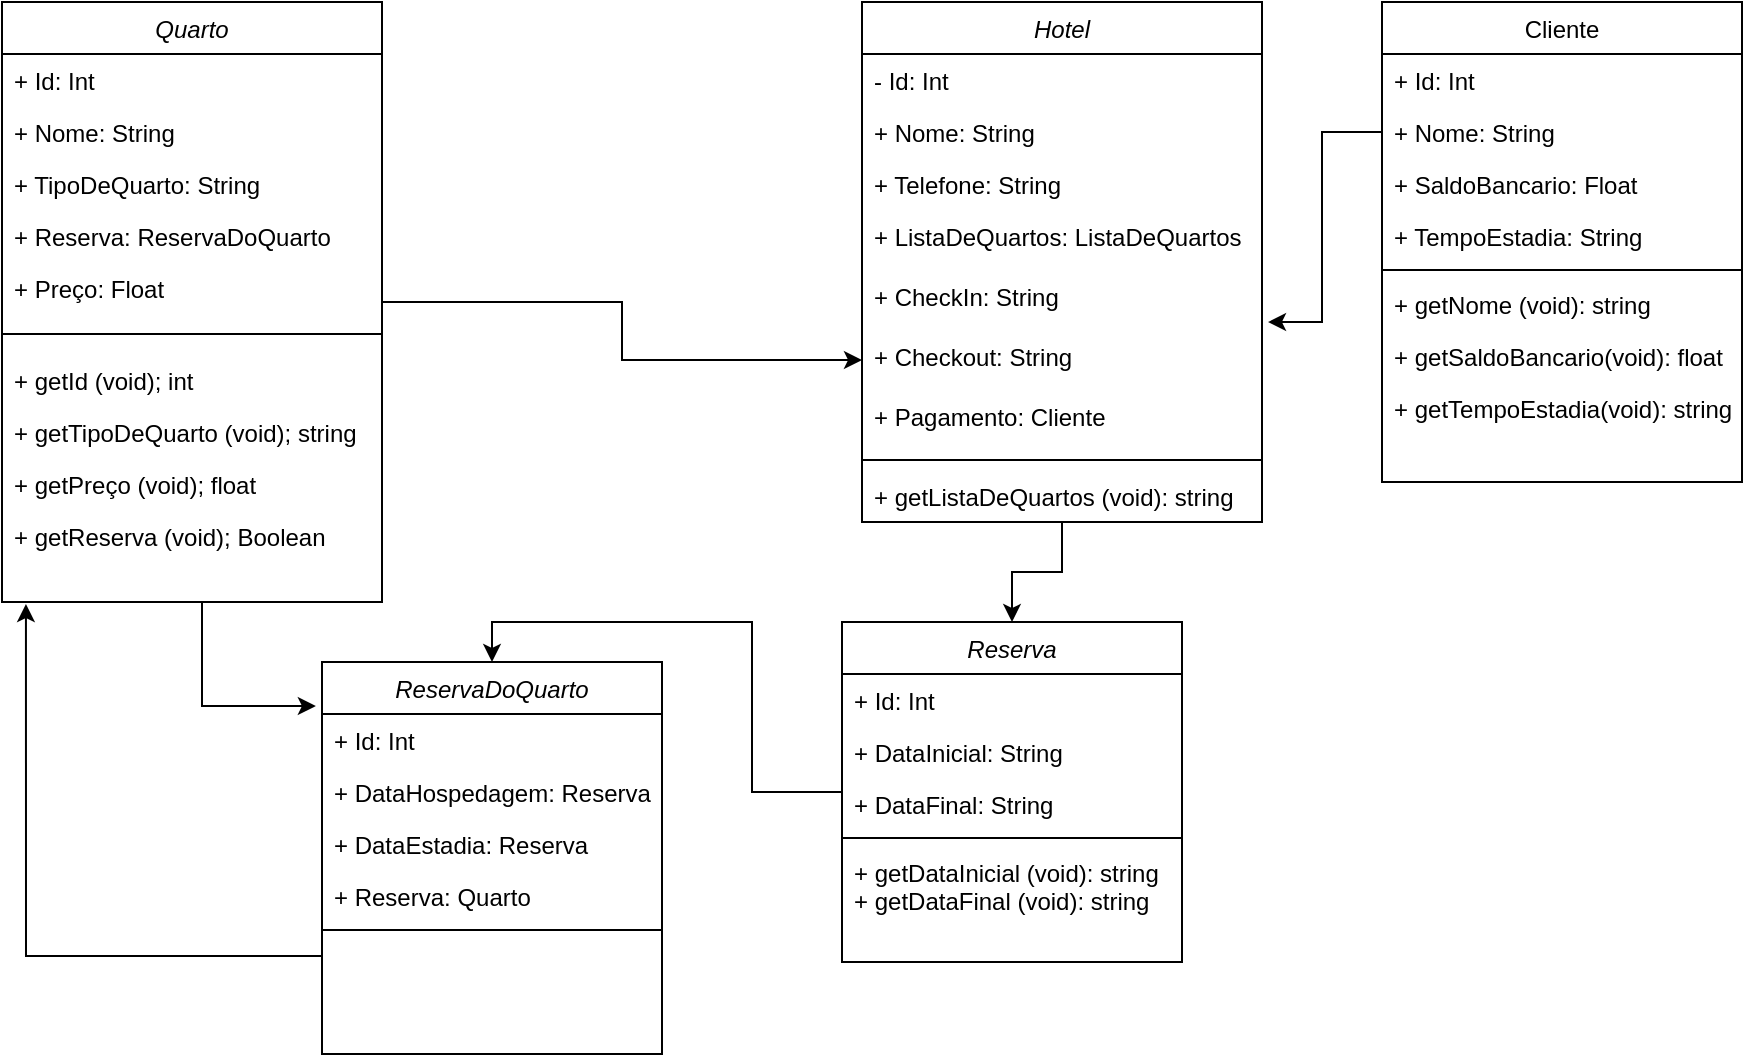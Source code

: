 <mxfile version="24.7.7">
  <diagram id="C5RBs43oDa-KdzZeNtuy" name="Page-1">
    <mxGraphModel dx="954" dy="600" grid="1" gridSize="10" guides="1" tooltips="1" connect="1" arrows="1" fold="1" page="1" pageScale="1" pageWidth="827" pageHeight="1169" math="0" shadow="0">
      <root>
        <mxCell id="WIyWlLk6GJQsqaUBKTNV-0" />
        <mxCell id="WIyWlLk6GJQsqaUBKTNV-1" parent="WIyWlLk6GJQsqaUBKTNV-0" />
        <mxCell id="CjEoIERbE-zE7F7F7yKH-67" value="" style="edgeStyle=orthogonalEdgeStyle;rounded=0;orthogonalLoop=1;jettySize=auto;html=1;entryX=0.5;entryY=0;entryDx=0;entryDy=0;" edge="1" parent="WIyWlLk6GJQsqaUBKTNV-1" source="zkfFHV4jXpPFQw0GAbJ--0" target="CjEoIERbE-zE7F7F7yKH-6">
          <mxGeometry relative="1" as="geometry" />
        </mxCell>
        <mxCell id="zkfFHV4jXpPFQw0GAbJ--0" value="Hotel" style="swimlane;fontStyle=2;align=center;verticalAlign=top;childLayout=stackLayout;horizontal=1;startSize=26;horizontalStack=0;resizeParent=1;resizeLast=0;collapsible=1;marginBottom=0;rounded=0;shadow=0;strokeWidth=1;" parent="WIyWlLk6GJQsqaUBKTNV-1" vertex="1">
          <mxGeometry x="450" y="120" width="200" height="260" as="geometry">
            <mxRectangle x="230" y="140" width="160" height="26" as="alternateBounds" />
          </mxGeometry>
        </mxCell>
        <mxCell id="zkfFHV4jXpPFQw0GAbJ--1" value="- Id: Int" style="text;align=left;verticalAlign=top;spacingLeft=4;spacingRight=4;overflow=hidden;rotatable=0;points=[[0,0.5],[1,0.5]];portConstraint=eastwest;" parent="zkfFHV4jXpPFQw0GAbJ--0" vertex="1">
          <mxGeometry y="26" width="200" height="26" as="geometry" />
        </mxCell>
        <mxCell id="zkfFHV4jXpPFQw0GAbJ--2" value="+ Nome: String" style="text;align=left;verticalAlign=top;spacingLeft=4;spacingRight=4;overflow=hidden;rotatable=0;points=[[0,0.5],[1,0.5]];portConstraint=eastwest;rounded=0;shadow=0;html=0;" parent="zkfFHV4jXpPFQw0GAbJ--0" vertex="1">
          <mxGeometry y="52" width="200" height="26" as="geometry" />
        </mxCell>
        <mxCell id="CjEoIERbE-zE7F7F7yKH-41" value="+ Telefone: String" style="text;align=left;verticalAlign=top;spacingLeft=4;spacingRight=4;overflow=hidden;rotatable=0;points=[[0,0.5],[1,0.5]];portConstraint=eastwest;rounded=0;shadow=0;html=0;" vertex="1" parent="zkfFHV4jXpPFQw0GAbJ--0">
          <mxGeometry y="78" width="200" height="26" as="geometry" />
        </mxCell>
        <mxCell id="CjEoIERbE-zE7F7F7yKH-62" value="+ ListaDeQuartos: ListaDeQuartos" style="text;align=left;verticalAlign=top;spacingLeft=4;spacingRight=4;overflow=hidden;rotatable=0;points=[[0,0.5],[1,0.5]];portConstraint=eastwest;rounded=0;shadow=0;html=0;" vertex="1" parent="zkfFHV4jXpPFQw0GAbJ--0">
          <mxGeometry y="104" width="200" height="30" as="geometry" />
        </mxCell>
        <mxCell id="CjEoIERbE-zE7F7F7yKH-63" value="+ CheckIn: String" style="text;align=left;verticalAlign=top;spacingLeft=4;spacingRight=4;overflow=hidden;rotatable=0;points=[[0,0.5],[1,0.5]];portConstraint=eastwest;rounded=0;shadow=0;html=0;" vertex="1" parent="zkfFHV4jXpPFQw0GAbJ--0">
          <mxGeometry y="134" width="200" height="30" as="geometry" />
        </mxCell>
        <mxCell id="CjEoIERbE-zE7F7F7yKH-49" value="+ Checkout: String" style="text;align=left;verticalAlign=top;spacingLeft=4;spacingRight=4;overflow=hidden;rotatable=0;points=[[0,0.5],[1,0.5]];portConstraint=eastwest;rounded=0;shadow=0;html=0;" vertex="1" parent="zkfFHV4jXpPFQw0GAbJ--0">
          <mxGeometry y="164" width="200" height="30" as="geometry" />
        </mxCell>
        <mxCell id="CjEoIERbE-zE7F7F7yKH-66" value="+ Pagamento: Cliente" style="text;align=left;verticalAlign=top;spacingLeft=4;spacingRight=4;overflow=hidden;rotatable=0;points=[[0,0.5],[1,0.5]];portConstraint=eastwest;rounded=0;shadow=0;html=0;" vertex="1" parent="zkfFHV4jXpPFQw0GAbJ--0">
          <mxGeometry y="194" width="200" height="30" as="geometry" />
        </mxCell>
        <mxCell id="zkfFHV4jXpPFQw0GAbJ--4" value="" style="line;html=1;strokeWidth=1;align=left;verticalAlign=middle;spacingTop=-1;spacingLeft=3;spacingRight=3;rotatable=0;labelPosition=right;points=[];portConstraint=eastwest;" parent="zkfFHV4jXpPFQw0GAbJ--0" vertex="1">
          <mxGeometry y="224" width="200" height="10" as="geometry" />
        </mxCell>
        <mxCell id="CjEoIERbE-zE7F7F7yKH-50" value="+ getListaDeQuartos (void): string" style="text;align=left;verticalAlign=top;spacingLeft=4;spacingRight=4;overflow=hidden;rotatable=0;points=[[0,0.5],[1,0.5]];portConstraint=eastwest;rounded=0;shadow=0;html=0;" vertex="1" parent="zkfFHV4jXpPFQw0GAbJ--0">
          <mxGeometry y="234" width="200" height="26" as="geometry" />
        </mxCell>
        <mxCell id="zkfFHV4jXpPFQw0GAbJ--17" value="Cliente" style="swimlane;fontStyle=0;align=center;verticalAlign=top;childLayout=stackLayout;horizontal=1;startSize=26;horizontalStack=0;resizeParent=1;resizeLast=0;collapsible=1;marginBottom=0;rounded=0;shadow=0;strokeWidth=1;" parent="WIyWlLk6GJQsqaUBKTNV-1" vertex="1">
          <mxGeometry x="710" y="120" width="180" height="240" as="geometry">
            <mxRectangle x="550" y="140" width="160" height="26" as="alternateBounds" />
          </mxGeometry>
        </mxCell>
        <mxCell id="zkfFHV4jXpPFQw0GAbJ--19" value="+ Id: Int" style="text;align=left;verticalAlign=top;spacingLeft=4;spacingRight=4;overflow=hidden;rotatable=0;points=[[0,0.5],[1,0.5]];portConstraint=eastwest;rounded=0;shadow=0;html=0;" parent="zkfFHV4jXpPFQw0GAbJ--17" vertex="1">
          <mxGeometry y="26" width="180" height="26" as="geometry" />
        </mxCell>
        <mxCell id="zkfFHV4jXpPFQw0GAbJ--18" value="+ Nome: String" style="text;align=left;verticalAlign=top;spacingLeft=4;spacingRight=4;overflow=hidden;rotatable=0;points=[[0,0.5],[1,0.5]];portConstraint=eastwest;" parent="zkfFHV4jXpPFQw0GAbJ--17" vertex="1">
          <mxGeometry y="52" width="180" height="26" as="geometry" />
        </mxCell>
        <mxCell id="zkfFHV4jXpPFQw0GAbJ--20" value="+ SaldoBancario: Float" style="text;align=left;verticalAlign=top;spacingLeft=4;spacingRight=4;overflow=hidden;rotatable=0;points=[[0,0.5],[1,0.5]];portConstraint=eastwest;rounded=0;shadow=0;html=0;" parent="zkfFHV4jXpPFQw0GAbJ--17" vertex="1">
          <mxGeometry y="78" width="180" height="26" as="geometry" />
        </mxCell>
        <mxCell id="CjEoIERbE-zE7F7F7yKH-26" value="+ TempoEstadia: String" style="text;align=left;verticalAlign=top;spacingLeft=4;spacingRight=4;overflow=hidden;rotatable=0;points=[[0,0.5],[1,0.5]];portConstraint=eastwest;rounded=0;shadow=0;html=0;" vertex="1" parent="zkfFHV4jXpPFQw0GAbJ--17">
          <mxGeometry y="104" width="180" height="26" as="geometry" />
        </mxCell>
        <mxCell id="zkfFHV4jXpPFQw0GAbJ--23" value="" style="line;html=1;strokeWidth=1;align=left;verticalAlign=middle;spacingTop=-1;spacingLeft=3;spacingRight=3;rotatable=0;labelPosition=right;points=[];portConstraint=eastwest;" parent="zkfFHV4jXpPFQw0GAbJ--17" vertex="1">
          <mxGeometry y="130" width="180" height="8" as="geometry" />
        </mxCell>
        <mxCell id="zkfFHV4jXpPFQw0GAbJ--24" value="+ getNome (void): string" style="text;align=left;verticalAlign=top;spacingLeft=4;spacingRight=4;overflow=hidden;rotatable=0;points=[[0,0.5],[1,0.5]];portConstraint=eastwest;" parent="zkfFHV4jXpPFQw0GAbJ--17" vertex="1">
          <mxGeometry y="138" width="180" height="26" as="geometry" />
        </mxCell>
        <mxCell id="zkfFHV4jXpPFQw0GAbJ--25" value="+ getSaldoBancario(void): float" style="text;align=left;verticalAlign=top;spacingLeft=4;spacingRight=4;overflow=hidden;rotatable=0;points=[[0,0.5],[1,0.5]];portConstraint=eastwest;" parent="zkfFHV4jXpPFQw0GAbJ--17" vertex="1">
          <mxGeometry y="164" width="180" height="26" as="geometry" />
        </mxCell>
        <mxCell id="CjEoIERbE-zE7F7F7yKH-27" value="+ getTempoEstadia(void): string" style="text;align=left;verticalAlign=top;spacingLeft=4;spacingRight=4;overflow=hidden;rotatable=0;points=[[0,0.5],[1,0.5]];portConstraint=eastwest;" vertex="1" parent="zkfFHV4jXpPFQw0GAbJ--17">
          <mxGeometry y="190" width="180" height="26" as="geometry" />
        </mxCell>
        <mxCell id="CjEoIERbE-zE7F7F7yKH-16" style="edgeStyle=orthogonalEdgeStyle;rounded=0;orthogonalLoop=1;jettySize=auto;html=1;exitX=0.5;exitY=1;exitDx=0;exitDy=0;entryX=-0.018;entryY=-0.154;entryDx=0;entryDy=0;entryPerimeter=0;" edge="1" parent="WIyWlLk6GJQsqaUBKTNV-1" source="CjEoIERbE-zE7F7F7yKH-0" target="CjEoIERbE-zE7F7F7yKH-18">
          <mxGeometry relative="1" as="geometry">
            <mxPoint x="230" y="460" as="targetPoint" />
            <Array as="points">
              <mxPoint x="120" y="420" />
              <mxPoint x="120" y="472" />
            </Array>
          </mxGeometry>
        </mxCell>
        <mxCell id="CjEoIERbE-zE7F7F7yKH-68" style="edgeStyle=orthogonalEdgeStyle;rounded=0;orthogonalLoop=1;jettySize=auto;html=1;entryX=0;entryY=0.5;entryDx=0;entryDy=0;" edge="1" parent="WIyWlLk6GJQsqaUBKTNV-1" source="CjEoIERbE-zE7F7F7yKH-0" target="CjEoIERbE-zE7F7F7yKH-49">
          <mxGeometry relative="1" as="geometry" />
        </mxCell>
        <mxCell id="CjEoIERbE-zE7F7F7yKH-0" value="Quarto" style="swimlane;fontStyle=2;align=center;verticalAlign=top;childLayout=stackLayout;horizontal=1;startSize=26;horizontalStack=0;resizeParent=1;resizeLast=0;collapsible=1;marginBottom=0;rounded=0;shadow=0;strokeWidth=1;" vertex="1" parent="WIyWlLk6GJQsqaUBKTNV-1">
          <mxGeometry x="20" y="120" width="190" height="300" as="geometry">
            <mxRectangle x="230" y="140" width="160" height="26" as="alternateBounds" />
          </mxGeometry>
        </mxCell>
        <mxCell id="CjEoIERbE-zE7F7F7yKH-1" value="+ Id: Int" style="text;align=left;verticalAlign=top;spacingLeft=4;spacingRight=4;overflow=hidden;rotatable=0;points=[[0,0.5],[1,0.5]];portConstraint=eastwest;" vertex="1" parent="CjEoIERbE-zE7F7F7yKH-0">
          <mxGeometry y="26" width="190" height="26" as="geometry" />
        </mxCell>
        <mxCell id="CjEoIERbE-zE7F7F7yKH-2" value="+ Nome: String" style="text;align=left;verticalAlign=top;spacingLeft=4;spacingRight=4;overflow=hidden;rotatable=0;points=[[0,0.5],[1,0.5]];portConstraint=eastwest;rounded=0;shadow=0;html=0;" vertex="1" parent="CjEoIERbE-zE7F7F7yKH-0">
          <mxGeometry y="52" width="190" height="26" as="geometry" />
        </mxCell>
        <mxCell id="CjEoIERbE-zE7F7F7yKH-3" value="+ TipoDeQuarto: String" style="text;align=left;verticalAlign=top;spacingLeft=4;spacingRight=4;overflow=hidden;rotatable=0;points=[[0,0.5],[1,0.5]];portConstraint=eastwest;rounded=0;shadow=0;html=0;" vertex="1" parent="CjEoIERbE-zE7F7F7yKH-0">
          <mxGeometry y="78" width="190" height="26" as="geometry" />
        </mxCell>
        <mxCell id="CjEoIERbE-zE7F7F7yKH-12" value="+ Reserva: ReservaDoQuarto" style="text;align=left;verticalAlign=top;spacingLeft=4;spacingRight=4;overflow=hidden;rotatable=0;points=[[0,0.5],[1,0.5]];portConstraint=eastwest;rounded=0;shadow=0;html=0;" vertex="1" parent="CjEoIERbE-zE7F7F7yKH-0">
          <mxGeometry y="104" width="190" height="26" as="geometry" />
        </mxCell>
        <mxCell id="CjEoIERbE-zE7F7F7yKH-13" value="+ Preço: Float" style="text;align=left;verticalAlign=top;spacingLeft=4;spacingRight=4;overflow=hidden;rotatable=0;points=[[0,0.5],[1,0.5]];portConstraint=eastwest;rounded=0;shadow=0;html=0;" vertex="1" parent="CjEoIERbE-zE7F7F7yKH-0">
          <mxGeometry y="130" width="190" height="26" as="geometry" />
        </mxCell>
        <mxCell id="CjEoIERbE-zE7F7F7yKH-4" value="" style="line;html=1;strokeWidth=1;align=left;verticalAlign=middle;spacingTop=-1;spacingLeft=3;spacingRight=3;rotatable=0;labelPosition=right;points=[];portConstraint=eastwest;" vertex="1" parent="CjEoIERbE-zE7F7F7yKH-0">
          <mxGeometry y="156" width="190" height="20" as="geometry" />
        </mxCell>
        <mxCell id="CjEoIERbE-zE7F7F7yKH-23" value="+ getId (void); int" style="text;align=left;verticalAlign=top;spacingLeft=4;spacingRight=4;overflow=hidden;rotatable=0;points=[[0,0.5],[1,0.5]];portConstraint=eastwest;" vertex="1" parent="CjEoIERbE-zE7F7F7yKH-0">
          <mxGeometry y="176" width="190" height="26" as="geometry" />
        </mxCell>
        <mxCell id="CjEoIERbE-zE7F7F7yKH-5" value="+ getTipoDeQuarto (void); string" style="text;align=left;verticalAlign=top;spacingLeft=4;spacingRight=4;overflow=hidden;rotatable=0;points=[[0,0.5],[1,0.5]];portConstraint=eastwest;" vertex="1" parent="CjEoIERbE-zE7F7F7yKH-0">
          <mxGeometry y="202" width="190" height="26" as="geometry" />
        </mxCell>
        <mxCell id="CjEoIERbE-zE7F7F7yKH-14" value="+ getPreço (void); float" style="text;align=left;verticalAlign=top;spacingLeft=4;spacingRight=4;overflow=hidden;rotatable=0;points=[[0,0.5],[1,0.5]];portConstraint=eastwest;" vertex="1" parent="CjEoIERbE-zE7F7F7yKH-0">
          <mxGeometry y="228" width="190" height="26" as="geometry" />
        </mxCell>
        <mxCell id="CjEoIERbE-zE7F7F7yKH-15" value="+ getReserva (void); Boolean" style="text;align=left;verticalAlign=top;spacingLeft=4;spacingRight=4;overflow=hidden;rotatable=0;points=[[0,0.5],[1,0.5]];portConstraint=eastwest;" vertex="1" parent="CjEoIERbE-zE7F7F7yKH-0">
          <mxGeometry y="254" width="190" height="46" as="geometry" />
        </mxCell>
        <mxCell id="CjEoIERbE-zE7F7F7yKH-64" style="edgeStyle=orthogonalEdgeStyle;rounded=0;orthogonalLoop=1;jettySize=auto;html=1;entryX=0.5;entryY=0;entryDx=0;entryDy=0;" edge="1" parent="WIyWlLk6GJQsqaUBKTNV-1" source="CjEoIERbE-zE7F7F7yKH-6" target="CjEoIERbE-zE7F7F7yKH-17">
          <mxGeometry relative="1" as="geometry" />
        </mxCell>
        <mxCell id="CjEoIERbE-zE7F7F7yKH-6" value="Reserva" style="swimlane;fontStyle=2;align=center;verticalAlign=top;childLayout=stackLayout;horizontal=1;startSize=26;horizontalStack=0;resizeParent=1;resizeLast=0;collapsible=1;marginBottom=0;rounded=0;shadow=0;strokeWidth=1;" vertex="1" parent="WIyWlLk6GJQsqaUBKTNV-1">
          <mxGeometry x="440" y="430" width="170" height="170" as="geometry">
            <mxRectangle x="230" y="140" width="160" height="26" as="alternateBounds" />
          </mxGeometry>
        </mxCell>
        <mxCell id="CjEoIERbE-zE7F7F7yKH-7" value="+ Id: Int" style="text;align=left;verticalAlign=top;spacingLeft=4;spacingRight=4;overflow=hidden;rotatable=0;points=[[0,0.5],[1,0.5]];portConstraint=eastwest;" vertex="1" parent="CjEoIERbE-zE7F7F7yKH-6">
          <mxGeometry y="26" width="170" height="26" as="geometry" />
        </mxCell>
        <mxCell id="CjEoIERbE-zE7F7F7yKH-8" value="+ DataInicial: String" style="text;align=left;verticalAlign=top;spacingLeft=4;spacingRight=4;overflow=hidden;rotatable=0;points=[[0,0.5],[1,0.5]];portConstraint=eastwest;rounded=0;shadow=0;html=0;" vertex="1" parent="CjEoIERbE-zE7F7F7yKH-6">
          <mxGeometry y="52" width="170" height="26" as="geometry" />
        </mxCell>
        <mxCell id="CjEoIERbE-zE7F7F7yKH-9" value="+ DataFinal: String" style="text;align=left;verticalAlign=top;spacingLeft=4;spacingRight=4;overflow=hidden;rotatable=0;points=[[0,0.5],[1,0.5]];portConstraint=eastwest;rounded=0;shadow=0;html=0;" vertex="1" parent="CjEoIERbE-zE7F7F7yKH-6">
          <mxGeometry y="78" width="170" height="26" as="geometry" />
        </mxCell>
        <mxCell id="CjEoIERbE-zE7F7F7yKH-10" value="" style="line;html=1;strokeWidth=1;align=left;verticalAlign=middle;spacingTop=-1;spacingLeft=3;spacingRight=3;rotatable=0;labelPosition=right;points=[];portConstraint=eastwest;" vertex="1" parent="CjEoIERbE-zE7F7F7yKH-6">
          <mxGeometry y="104" width="170" height="8" as="geometry" />
        </mxCell>
        <mxCell id="CjEoIERbE-zE7F7F7yKH-11" value="+ getDataInicial (void): string&#xa;+ getDataFinal (void): string" style="text;align=left;verticalAlign=top;spacingLeft=4;spacingRight=4;overflow=hidden;rotatable=0;points=[[0,0.5],[1,0.5]];portConstraint=eastwest;" vertex="1" parent="CjEoIERbE-zE7F7F7yKH-6">
          <mxGeometry y="112" width="170" height="58" as="geometry" />
        </mxCell>
        <mxCell id="CjEoIERbE-zE7F7F7yKH-17" value="ReservaDoQuarto" style="swimlane;fontStyle=2;align=center;verticalAlign=top;childLayout=stackLayout;horizontal=1;startSize=26;horizontalStack=0;resizeParent=1;resizeLast=0;collapsible=1;marginBottom=0;rounded=0;shadow=0;strokeWidth=1;" vertex="1" parent="WIyWlLk6GJQsqaUBKTNV-1">
          <mxGeometry x="180" y="450" width="170" height="196" as="geometry">
            <mxRectangle x="230" y="140" width="160" height="26" as="alternateBounds" />
          </mxGeometry>
        </mxCell>
        <mxCell id="CjEoIERbE-zE7F7F7yKH-18" value="+ Id: Int" style="text;align=left;verticalAlign=top;spacingLeft=4;spacingRight=4;overflow=hidden;rotatable=0;points=[[0,0.5],[1,0.5]];portConstraint=eastwest;" vertex="1" parent="CjEoIERbE-zE7F7F7yKH-17">
          <mxGeometry y="26" width="170" height="26" as="geometry" />
        </mxCell>
        <mxCell id="CjEoIERbE-zE7F7F7yKH-19" value="+ DataHospedagem: Reserva" style="text;align=left;verticalAlign=top;spacingLeft=4;spacingRight=4;overflow=hidden;rotatable=0;points=[[0,0.5],[1,0.5]];portConstraint=eastwest;rounded=0;shadow=0;html=0;" vertex="1" parent="CjEoIERbE-zE7F7F7yKH-17">
          <mxGeometry y="52" width="170" height="26" as="geometry" />
        </mxCell>
        <mxCell id="CjEoIERbE-zE7F7F7yKH-20" value="+ DataEstadia: Reserva" style="text;align=left;verticalAlign=top;spacingLeft=4;spacingRight=4;overflow=hidden;rotatable=0;points=[[0,0.5],[1,0.5]];portConstraint=eastwest;rounded=0;shadow=0;html=0;" vertex="1" parent="CjEoIERbE-zE7F7F7yKH-17">
          <mxGeometry y="78" width="170" height="26" as="geometry" />
        </mxCell>
        <mxCell id="CjEoIERbE-zE7F7F7yKH-25" value="+ Reserva: Quarto" style="text;align=left;verticalAlign=top;spacingLeft=4;spacingRight=4;overflow=hidden;rotatable=0;points=[[0,0.5],[1,0.5]];portConstraint=eastwest;rounded=0;shadow=0;html=0;" vertex="1" parent="CjEoIERbE-zE7F7F7yKH-17">
          <mxGeometry y="104" width="170" height="26" as="geometry" />
        </mxCell>
        <mxCell id="CjEoIERbE-zE7F7F7yKH-21" value="" style="line;html=1;strokeWidth=1;align=left;verticalAlign=middle;spacingTop=-1;spacingLeft=3;spacingRight=3;rotatable=0;labelPosition=right;points=[];portConstraint=eastwest;" vertex="1" parent="CjEoIERbE-zE7F7F7yKH-17">
          <mxGeometry y="130" width="170" height="8" as="geometry" />
        </mxCell>
        <mxCell id="CjEoIERbE-zE7F7F7yKH-65" style="edgeStyle=orthogonalEdgeStyle;rounded=0;orthogonalLoop=1;jettySize=auto;html=1;entryX=1.015;entryY=-0.133;entryDx=0;entryDy=0;entryPerimeter=0;" edge="1" parent="WIyWlLk6GJQsqaUBKTNV-1" source="zkfFHV4jXpPFQw0GAbJ--18" target="CjEoIERbE-zE7F7F7yKH-49">
          <mxGeometry relative="1" as="geometry" />
        </mxCell>
        <mxCell id="CjEoIERbE-zE7F7F7yKH-70" style="edgeStyle=orthogonalEdgeStyle;rounded=0;orthogonalLoop=1;jettySize=auto;html=1;entryX=0.063;entryY=1.022;entryDx=0;entryDy=0;entryPerimeter=0;exitX=0;exitY=0.75;exitDx=0;exitDy=0;" edge="1" parent="WIyWlLk6GJQsqaUBKTNV-1" source="CjEoIERbE-zE7F7F7yKH-17" target="CjEoIERbE-zE7F7F7yKH-15">
          <mxGeometry relative="1" as="geometry" />
        </mxCell>
      </root>
    </mxGraphModel>
  </diagram>
</mxfile>
